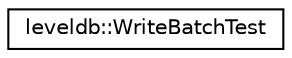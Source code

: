 digraph "Graphical Class Hierarchy"
{
  edge [fontname="Helvetica",fontsize="10",labelfontname="Helvetica",labelfontsize="10"];
  node [fontname="Helvetica",fontsize="10",shape=record];
  rankdir="LR";
  Node1 [label="leveldb::WriteBatchTest",height=0.2,width=0.4,color="black", fillcolor="white", style="filled",URL="$classleveldb_1_1_write_batch_test.html"];
}
